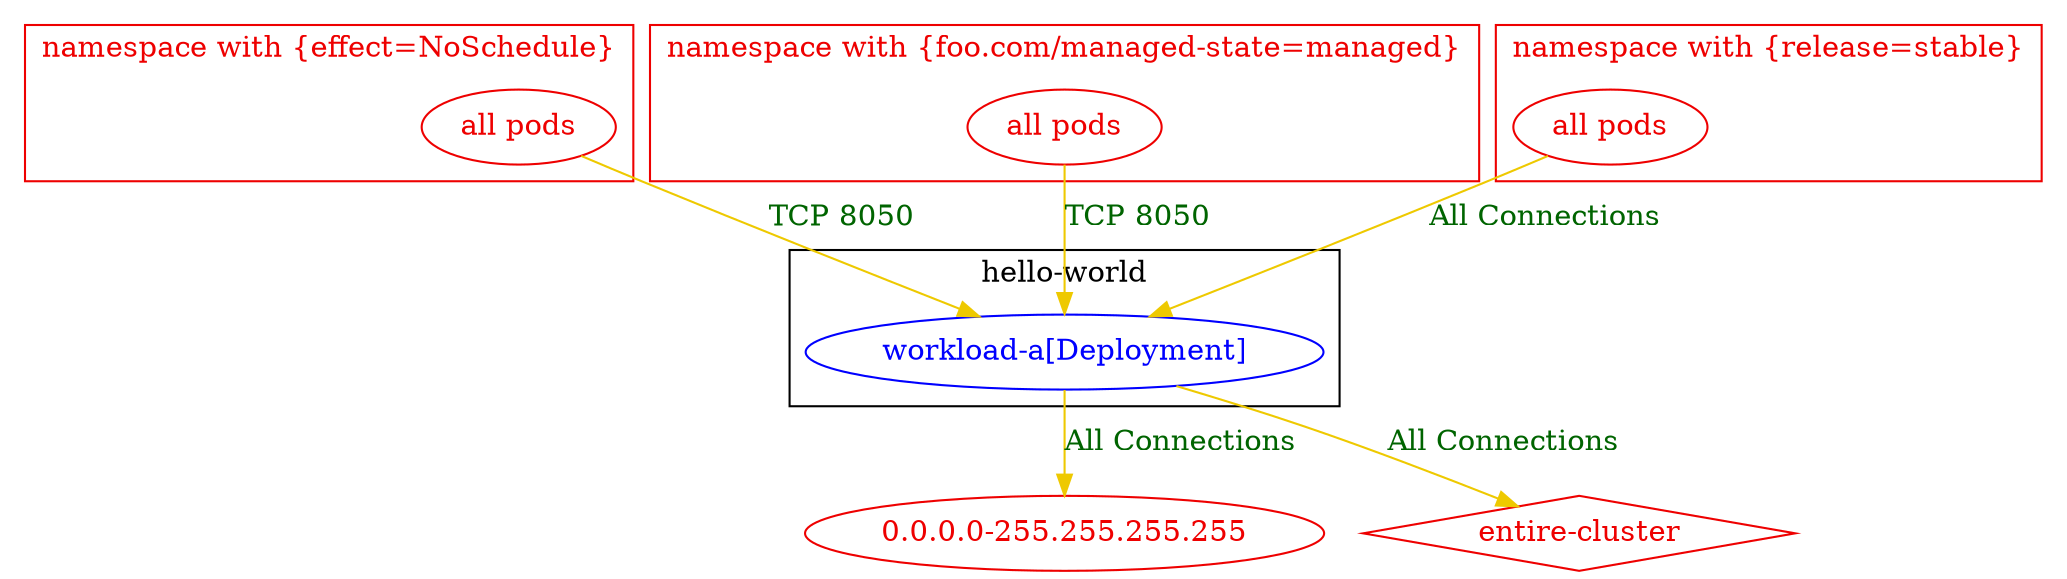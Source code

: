 digraph {
	subgraph "cluster_hello_world" {
		color="black"
		fontcolor="black"
		"hello-world/workload-a[Deployment]" [label="workload-a[Deployment]" color="blue" fontcolor="blue"]
		label="hello-world"
	}
	subgraph "cluster_namespace with {effect=NoSchedule}" {
		color="red2"
		fontcolor="red2"
		"all pods_in_namespace with {effect=NoSchedule}" [label="all pods" color="red2" fontcolor="red2"]
		label="namespace with {effect=NoSchedule}"
	}
	subgraph "cluster_namespace with {foo.com/managed_state=managed}" {
		color="red2"
		fontcolor="red2"
		"all pods_in_namespace with {foo.com/managed-state=managed}" [label="all pods" color="red2" fontcolor="red2"]
		label="namespace with {foo.com/managed-state=managed}"
	}
	subgraph "cluster_namespace with {release=stable}" {
		color="red2"
		fontcolor="red2"
		"all pods_in_namespace with {release=stable}" [label="all pods" color="red2" fontcolor="red2"]
		label="namespace with {release=stable}"
	}
	"0.0.0.0-255.255.255.255" [label="0.0.0.0-255.255.255.255" color="red2" fontcolor="red2"]
	"entire-cluster" [label="entire-cluster" color="red2" fontcolor="red2" shape=diamond]
	"all pods_in_namespace with {effect=NoSchedule}" -> "hello-world/workload-a[Deployment]" [label="TCP 8050" color="gold2" fontcolor="darkgreen" weight=1]
	"all pods_in_namespace with {foo.com/managed-state=managed}" -> "hello-world/workload-a[Deployment]" [label="TCP 8050" color="gold2" fontcolor="darkgreen" weight=1]
	"all pods_in_namespace with {release=stable}" -> "hello-world/workload-a[Deployment]" [label="All Connections" color="gold2" fontcolor="darkgreen" weight=1]
	"hello-world/workload-a[Deployment]" -> "0.0.0.0-255.255.255.255" [label="All Connections" color="gold2" fontcolor="darkgreen"]
	"hello-world/workload-a[Deployment]" -> "entire-cluster" [label="All Connections" color="gold2" fontcolor="darkgreen" weight=0.5]
}